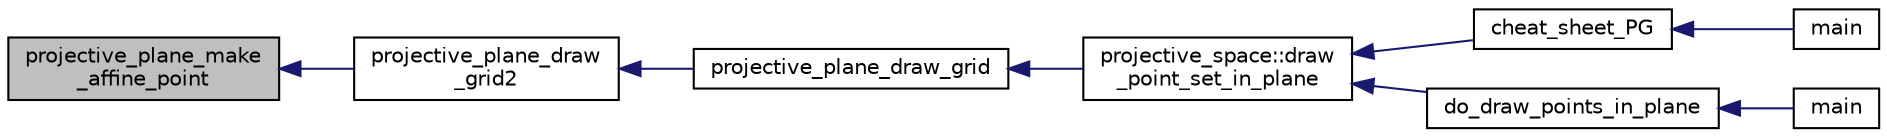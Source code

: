 digraph "projective_plane_make_affine_point"
{
  edge [fontname="Helvetica",fontsize="10",labelfontname="Helvetica",labelfontsize="10"];
  node [fontname="Helvetica",fontsize="10",shape=record];
  rankdir="LR";
  Node322 [label="projective_plane_make\l_affine_point",height=0.2,width=0.4,color="black", fillcolor="grey75", style="filled", fontcolor="black"];
  Node322 -> Node323 [dir="back",color="midnightblue",fontsize="10",style="solid",fontname="Helvetica"];
  Node323 [label="projective_plane_draw\l_grid2",height=0.2,width=0.4,color="black", fillcolor="white", style="filled",URL="$de/dea/plot_8_c.html#ab39804332acaaaaa6c7f3fd56ac914b3"];
  Node323 -> Node324 [dir="back",color="midnightblue",fontsize="10",style="solid",fontname="Helvetica"];
  Node324 [label="projective_plane_draw_grid",height=0.2,width=0.4,color="black", fillcolor="white", style="filled",URL="$de/dea/plot_8_c.html#a40dac96f82a9acafbf7d017f601b9880"];
  Node324 -> Node325 [dir="back",color="midnightblue",fontsize="10",style="solid",fontname="Helvetica"];
  Node325 [label="projective_space::draw\l_point_set_in_plane",height=0.2,width=0.4,color="black", fillcolor="white", style="filled",URL="$d2/d17/classprojective__space.html#af7dec07dbcf71124f145629e719454f0"];
  Node325 -> Node326 [dir="back",color="midnightblue",fontsize="10",style="solid",fontname="Helvetica"];
  Node326 [label="cheat_sheet_PG",height=0.2,width=0.4,color="black", fillcolor="white", style="filled",URL="$d6/dd8/cheat__sheet___p_g_8_c.html#a11692793a59b9f0d2f21395f5609783d"];
  Node326 -> Node327 [dir="back",color="midnightblue",fontsize="10",style="solid",fontname="Helvetica"];
  Node327 [label="main",height=0.2,width=0.4,color="black", fillcolor="white", style="filled",URL="$d6/dd8/cheat__sheet___p_g_8_c.html#a3c04138a5bfe5d72780bb7e82a18e627"];
  Node325 -> Node328 [dir="back",color="midnightblue",fontsize="10",style="solid",fontname="Helvetica"];
  Node328 [label="do_draw_points_in_plane",height=0.2,width=0.4,color="black", fillcolor="white", style="filled",URL="$d4/d67/geometry_8h.html#ac24aca1e4d3ad6e569b36c65c94dcaad"];
  Node328 -> Node329 [dir="back",color="midnightblue",fontsize="10",style="solid",fontname="Helvetica"];
  Node329 [label="main",height=0.2,width=0.4,color="black", fillcolor="white", style="filled",URL="$d0/d2f/process_8_c.html#a3c04138a5bfe5d72780bb7e82a18e627"];
}

